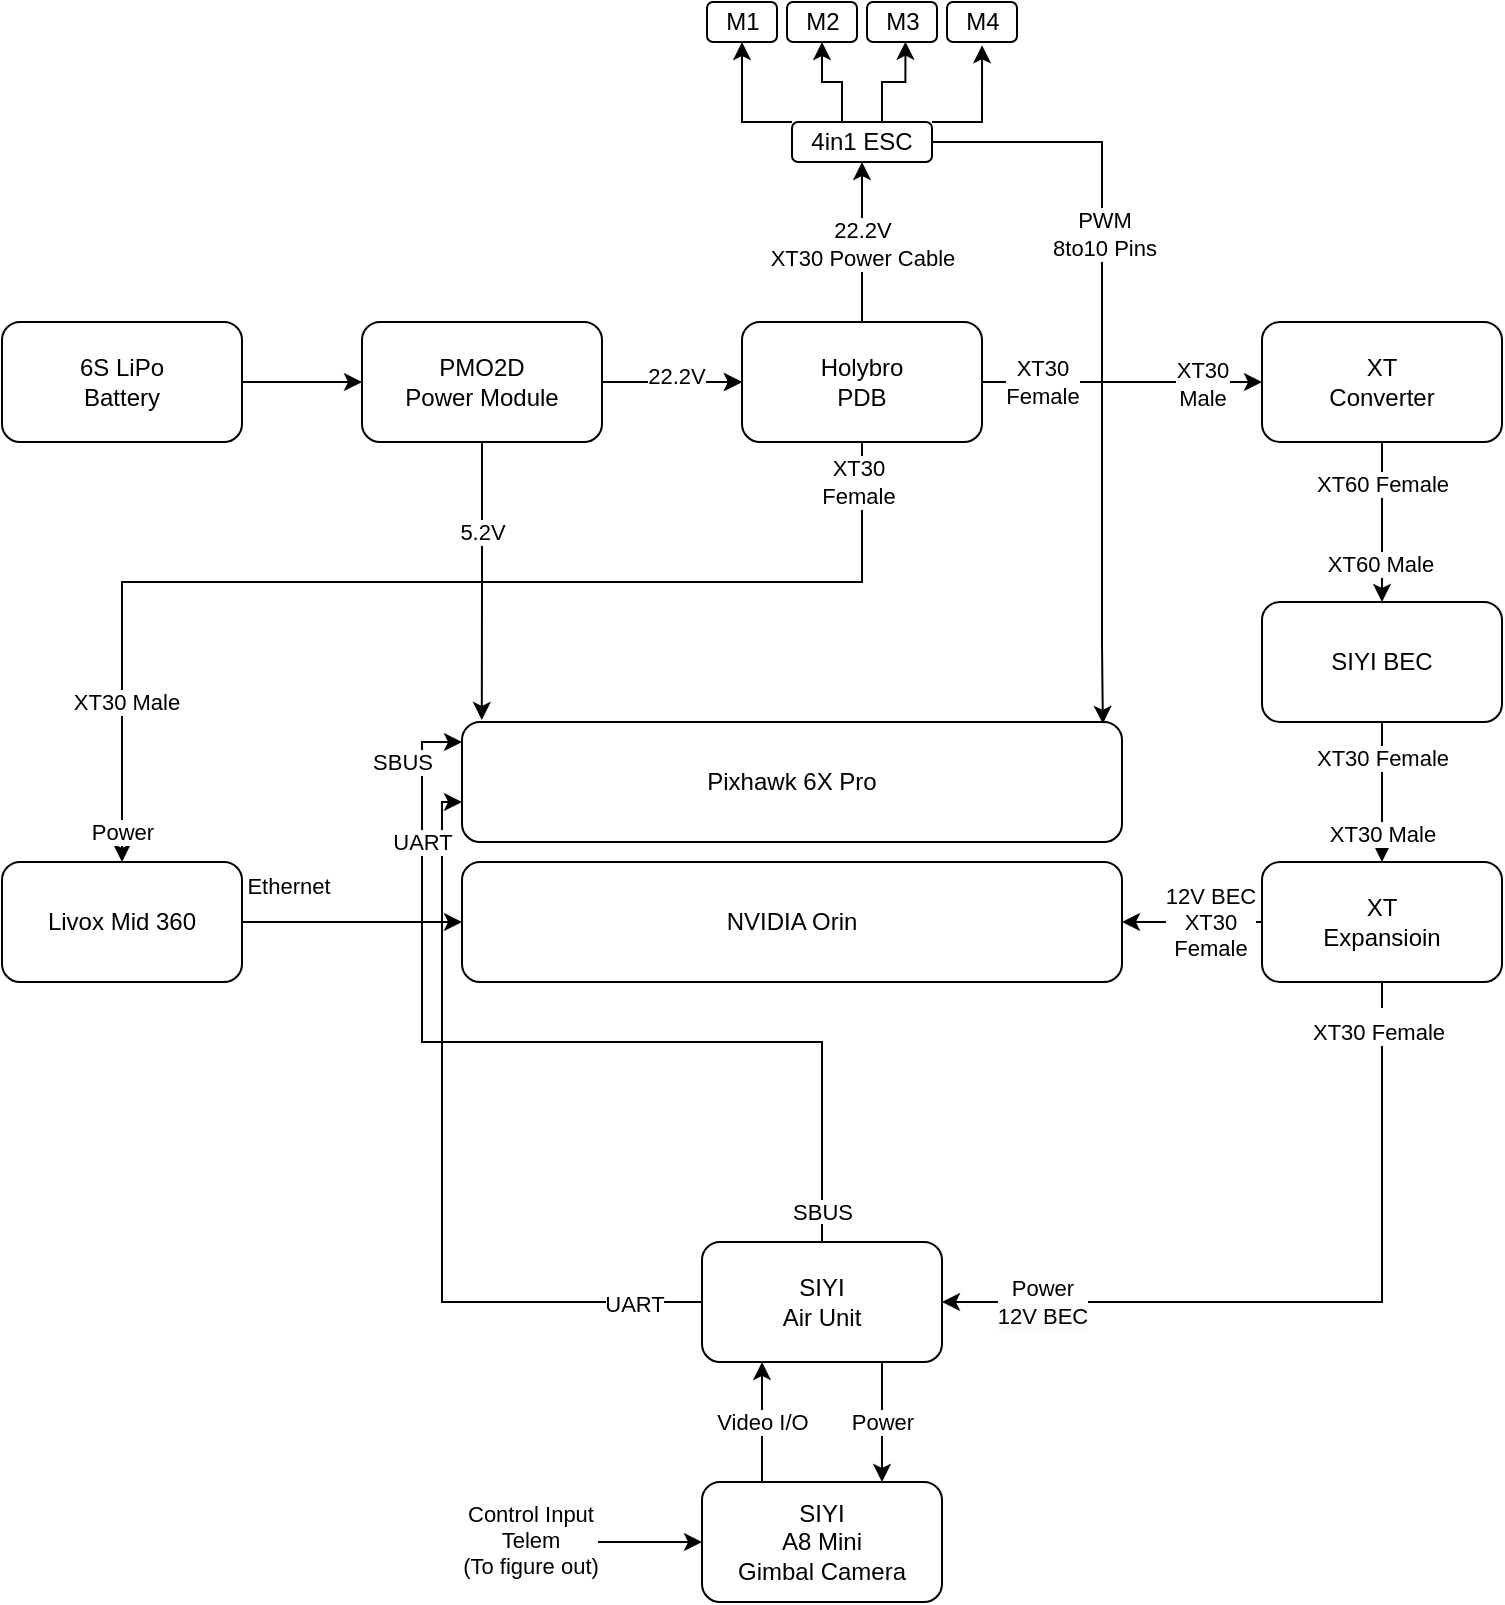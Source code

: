 <mxfile version="27.1.6">
  <diagram name="Page-1" id="f0pg2FO9zwi2OP2gCAOi">
    <mxGraphModel dx="1665" dy="798" grid="1" gridSize="10" guides="1" tooltips="1" connect="1" arrows="1" fold="1" page="1" pageScale="1" pageWidth="850" pageHeight="1100" math="0" shadow="0">
      <root>
        <mxCell id="0" />
        <mxCell id="1" parent="0" />
        <mxCell id="3ecsKDY-iE67Iaf59QVf-1" value="Pixhawk 6X Pro" style="rounded=1;whiteSpace=wrap;html=1;" parent="1" vertex="1">
          <mxGeometry x="240" y="370" width="330" height="60" as="geometry" />
        </mxCell>
        <mxCell id="3ecsKDY-iE67Iaf59QVf-7" style="edgeStyle=orthogonalEdgeStyle;rounded=0;orthogonalLoop=1;jettySize=auto;html=1;entryX=0;entryY=0.5;entryDx=0;entryDy=0;" parent="1" source="3ecsKDY-iE67Iaf59QVf-10" target="3ecsKDY-iE67Iaf59QVf-68" edge="1">
          <mxGeometry relative="1" as="geometry">
            <mxPoint x="239.64" y="522.36" as="targetPoint" />
          </mxGeometry>
        </mxCell>
        <mxCell id="3ecsKDY-iE67Iaf59QVf-8" value="Ethernet" style="edgeLabel;html=1;align=center;verticalAlign=middle;resizable=0;points=[];" parent="3ecsKDY-iE67Iaf59QVf-7" vertex="1" connectable="0">
          <mxGeometry x="-0.108" y="1" relative="1" as="geometry">
            <mxPoint x="-26" y="-17" as="offset" />
          </mxGeometry>
        </mxCell>
        <mxCell id="3ecsKDY-iE67Iaf59QVf-10" value="Livox Mid 360" style="rounded=1;whiteSpace=wrap;html=1;" parent="1" vertex="1">
          <mxGeometry x="10" y="440" width="120" height="60" as="geometry" />
        </mxCell>
        <mxCell id="3ecsKDY-iE67Iaf59QVf-11" style="edgeStyle=orthogonalEdgeStyle;rounded=0;orthogonalLoop=1;jettySize=auto;html=1;entryX=0.25;entryY=1;entryDx=0;entryDy=0;exitX=0.25;exitY=0;exitDx=0;exitDy=0;" parent="1" source="3ecsKDY-iE67Iaf59QVf-14" target="3ecsKDY-iE67Iaf59QVf-17" edge="1">
          <mxGeometry relative="1" as="geometry" />
        </mxCell>
        <mxCell id="3ecsKDY-iE67Iaf59QVf-12" value="Video I/O" style="edgeLabel;html=1;align=center;verticalAlign=middle;resizable=0;points=[];" parent="3ecsKDY-iE67Iaf59QVf-11" vertex="1" connectable="0">
          <mxGeometry x="0.24" relative="1" as="geometry">
            <mxPoint y="7" as="offset" />
          </mxGeometry>
        </mxCell>
        <mxCell id="3ecsKDY-iE67Iaf59QVf-13" style="edgeStyle=orthogonalEdgeStyle;rounded=0;orthogonalLoop=1;jettySize=auto;html=1;strokeColor=none;" parent="1" source="3ecsKDY-iE67Iaf59QVf-14" edge="1">
          <mxGeometry relative="1" as="geometry">
            <mxPoint x="400" y="760" as="targetPoint" />
          </mxGeometry>
        </mxCell>
        <mxCell id="3ecsKDY-iE67Iaf59QVf-14" value="&lt;div&gt;SIYI&lt;/div&gt;&lt;div&gt;A8 Mini&lt;/div&gt;&lt;div&gt;Gimbal Camera&lt;/div&gt;" style="rounded=1;whiteSpace=wrap;html=1;" parent="1" vertex="1">
          <mxGeometry x="360" y="750" width="120" height="60" as="geometry" />
        </mxCell>
        <mxCell id="3ecsKDY-iE67Iaf59QVf-15" style="edgeStyle=orthogonalEdgeStyle;rounded=0;orthogonalLoop=1;jettySize=auto;html=1;entryX=0;entryY=0.167;entryDx=0;entryDy=0;exitX=0.5;exitY=0;exitDx=0;exitDy=0;entryPerimeter=0;" parent="1" source="3ecsKDY-iE67Iaf59QVf-17" target="3ecsKDY-iE67Iaf59QVf-1" edge="1">
          <mxGeometry relative="1" as="geometry">
            <mxPoint x="550" y="570" as="targetPoint" />
            <mxPoint x="550" y="620" as="sourcePoint" />
          </mxGeometry>
        </mxCell>
        <mxCell id="3ecsKDY-iE67Iaf59QVf-16" value="&lt;div&gt;SBUS&lt;/div&gt;" style="edgeLabel;html=1;align=center;verticalAlign=middle;resizable=0;points=[];" parent="3ecsKDY-iE67Iaf59QVf-15" vertex="1" connectable="0">
          <mxGeometry x="-0.025" y="2" relative="1" as="geometry">
            <mxPoint x="-81" y="-142" as="offset" />
          </mxGeometry>
        </mxCell>
        <mxCell id="3ecsKDY-iE67Iaf59QVf-17" value="&lt;div&gt;SIYI&lt;/div&gt;&lt;div&gt;Air Unit&lt;/div&gt;" style="rounded=1;whiteSpace=wrap;html=1;" parent="1" vertex="1">
          <mxGeometry x="360" y="630" width="120" height="60" as="geometry" />
        </mxCell>
        <mxCell id="3ecsKDY-iE67Iaf59QVf-18" value="" style="endArrow=classic;html=1;rounded=0;entryX=0;entryY=0.5;entryDx=0;entryDy=0;" parent="1" target="3ecsKDY-iE67Iaf59QVf-14" edge="1">
          <mxGeometry width="50" height="50" relative="1" as="geometry">
            <mxPoint x="300" y="780" as="sourcePoint" />
            <mxPoint x="400" y="730" as="targetPoint" />
          </mxGeometry>
        </mxCell>
        <mxCell id="3ecsKDY-iE67Iaf59QVf-19" value="Control Input&lt;div&gt;Telem&lt;/div&gt;&lt;div&gt;(To figure out)&lt;/div&gt;" style="edgeLabel;html=1;align=center;verticalAlign=middle;resizable=0;points=[];" parent="3ecsKDY-iE67Iaf59QVf-18" vertex="1" connectable="0">
          <mxGeometry x="-0.56" y="1" relative="1" as="geometry">
            <mxPoint x="-39" as="offset" />
          </mxGeometry>
        </mxCell>
        <mxCell id="3ecsKDY-iE67Iaf59QVf-20" value="" style="endArrow=classic;html=1;rounded=0;entryX=0.75;entryY=0;entryDx=0;entryDy=0;exitX=0.75;exitY=1;exitDx=0;exitDy=0;" parent="1" source="3ecsKDY-iE67Iaf59QVf-17" target="3ecsKDY-iE67Iaf59QVf-14" edge="1">
          <mxGeometry width="50" height="50" relative="1" as="geometry">
            <mxPoint x="280" y="660" as="sourcePoint" />
            <mxPoint x="350" y="620" as="targetPoint" />
            <Array as="points" />
          </mxGeometry>
        </mxCell>
        <mxCell id="3ecsKDY-iE67Iaf59QVf-21" value="Power" style="edgeLabel;html=1;align=center;verticalAlign=middle;resizable=0;points=[];" parent="3ecsKDY-iE67Iaf59QVf-20" vertex="1" connectable="0">
          <mxGeometry x="-0.41" relative="1" as="geometry">
            <mxPoint y="12" as="offset" />
          </mxGeometry>
        </mxCell>
        <mxCell id="3ecsKDY-iE67Iaf59QVf-22" value="" style="endArrow=classic;html=1;rounded=0;entryX=0;entryY=0.667;entryDx=0;entryDy=0;exitX=0;exitY=0.5;exitDx=0;exitDy=0;edgeStyle=orthogonalEdgeStyle;entryPerimeter=0;" parent="1" source="3ecsKDY-iE67Iaf59QVf-17" target="3ecsKDY-iE67Iaf59QVf-1" edge="1">
          <mxGeometry width="50" height="50" relative="1" as="geometry">
            <mxPoint x="400" y="610" as="sourcePoint" />
            <mxPoint x="300" y="570" as="targetPoint" />
          </mxGeometry>
        </mxCell>
        <mxCell id="3ecsKDY-iE67Iaf59QVf-23" value="&lt;div&gt;UART&lt;/div&gt;" style="edgeLabel;html=1;align=center;verticalAlign=middle;resizable=0;points=[];" parent="3ecsKDY-iE67Iaf59QVf-22" vertex="1" connectable="0">
          <mxGeometry x="0.009" y="-1" relative="1" as="geometry">
            <mxPoint x="-11" y="-163" as="offset" />
          </mxGeometry>
        </mxCell>
        <mxCell id="3ecsKDY-iE67Iaf59QVf-24" value="UART" style="edgeLabel;html=1;align=center;verticalAlign=middle;resizable=0;points=[];" parent="3ecsKDY-iE67Iaf59QVf-22" vertex="1" connectable="0">
          <mxGeometry x="-0.825" y="1" relative="1" as="geometry">
            <mxPoint as="offset" />
          </mxGeometry>
        </mxCell>
        <mxCell id="3ecsKDY-iE67Iaf59QVf-28" value="&lt;span style=&quot;font-size: 11px; background-color: rgb(255, 255, 255);&quot;&gt;SBUS&lt;/span&gt;" style="text;html=1;align=center;verticalAlign=middle;resizable=0;points=[];autosize=1;strokeColor=none;fillColor=none;" parent="1" vertex="1">
          <mxGeometry x="395" y="600" width="50" height="30" as="geometry" />
        </mxCell>
        <mxCell id="3ecsKDY-iE67Iaf59QVf-32" style="edgeStyle=orthogonalEdgeStyle;rounded=0;orthogonalLoop=1;jettySize=auto;html=1;" parent="1" source="3ecsKDY-iE67Iaf59QVf-33" target="3ecsKDY-iE67Iaf59QVf-37" edge="1">
          <mxGeometry relative="1" as="geometry" />
        </mxCell>
        <mxCell id="3ecsKDY-iE67Iaf59QVf-33" value="6S LiPo&lt;div&gt;Battery&lt;/div&gt;" style="rounded=1;whiteSpace=wrap;html=1;" parent="1" vertex="1">
          <mxGeometry x="10" y="170" width="120" height="60" as="geometry" />
        </mxCell>
        <mxCell id="3ecsKDY-iE67Iaf59QVf-34" value="" style="edgeStyle=orthogonalEdgeStyle;rounded=0;orthogonalLoop=1;jettySize=auto;html=1;" parent="1" source="3ecsKDY-iE67Iaf59QVf-37" target="3ecsKDY-iE67Iaf59QVf-47" edge="1">
          <mxGeometry relative="1" as="geometry" />
        </mxCell>
        <mxCell id="3ecsKDY-iE67Iaf59QVf-35" value="" style="edgeStyle=orthogonalEdgeStyle;rounded=0;orthogonalLoop=1;jettySize=auto;html=1;" parent="1" source="3ecsKDY-iE67Iaf59QVf-37" target="3ecsKDY-iE67Iaf59QVf-47" edge="1">
          <mxGeometry relative="1" as="geometry" />
        </mxCell>
        <mxCell id="3ecsKDY-iE67Iaf59QVf-36" value="22.2V" style="edgeLabel;html=1;align=center;verticalAlign=middle;resizable=0;points=[];" parent="3ecsKDY-iE67Iaf59QVf-35" vertex="1" connectable="0">
          <mxGeometry x="0.061" y="3" relative="1" as="geometry">
            <mxPoint as="offset" />
          </mxGeometry>
        </mxCell>
        <mxCell id="3ecsKDY-iE67Iaf59QVf-37" value="PMO2D&lt;div&gt;Power Module&lt;/div&gt;" style="rounded=1;whiteSpace=wrap;html=1;" parent="1" vertex="1">
          <mxGeometry x="190" y="170" width="120" height="60" as="geometry" />
        </mxCell>
        <mxCell id="3ecsKDY-iE67Iaf59QVf-38" style="edgeStyle=orthogonalEdgeStyle;rounded=0;orthogonalLoop=1;jettySize=auto;html=1;entryX=0.5;entryY=1;entryDx=0;entryDy=0;" parent="1" source="3ecsKDY-iE67Iaf59QVf-47" target="3ecsKDY-iE67Iaf59QVf-50" edge="1">
          <mxGeometry relative="1" as="geometry" />
        </mxCell>
        <mxCell id="3ecsKDY-iE67Iaf59QVf-39" value="22.2V&lt;div&gt;XT30 Power Cable&lt;/div&gt;" style="edgeLabel;html=1;align=center;verticalAlign=middle;resizable=0;points=[];" parent="3ecsKDY-iE67Iaf59QVf-38" vertex="1" connectable="0">
          <mxGeometry x="0.392" y="1" relative="1" as="geometry">
            <mxPoint x="1" y="16" as="offset" />
          </mxGeometry>
        </mxCell>
        <mxCell id="3ecsKDY-iE67Iaf59QVf-40" style="edgeStyle=orthogonalEdgeStyle;rounded=0;orthogonalLoop=1;jettySize=auto;html=1;entryX=0.5;entryY=0;entryDx=0;entryDy=0;" parent="1" target="3ecsKDY-iE67Iaf59QVf-10" edge="1">
          <mxGeometry relative="1" as="geometry">
            <mxPoint x="440" y="230" as="sourcePoint" />
            <Array as="points">
              <mxPoint x="440" y="300" />
              <mxPoint x="70" y="300" />
            </Array>
          </mxGeometry>
        </mxCell>
        <mxCell id="3ecsKDY-iE67Iaf59QVf-41" value="XT30&lt;div&gt;Female&lt;/div&gt;" style="edgeLabel;html=1;align=center;verticalAlign=middle;resizable=0;points=[];" parent="3ecsKDY-iE67Iaf59QVf-40" vertex="1" connectable="0">
          <mxGeometry x="-0.962" y="2" relative="1" as="geometry">
            <mxPoint x="-4" y="9" as="offset" />
          </mxGeometry>
        </mxCell>
        <mxCell id="3ecsKDY-iE67Iaf59QVf-42" value="XT30 Male" style="edgeLabel;html=1;align=center;verticalAlign=middle;resizable=0;points=[];" parent="3ecsKDY-iE67Iaf59QVf-40" vertex="1" connectable="0">
          <mxGeometry x="0.81" y="2" relative="1" as="geometry">
            <mxPoint y="-25" as="offset" />
          </mxGeometry>
        </mxCell>
        <mxCell id="3ecsKDY-iE67Iaf59QVf-43" value="Power" style="edgeLabel;html=1;align=center;verticalAlign=middle;resizable=0;points=[];" parent="3ecsKDY-iE67Iaf59QVf-40" vertex="1" connectable="0">
          <mxGeometry x="0.948" relative="1" as="geometry">
            <mxPoint as="offset" />
          </mxGeometry>
        </mxCell>
        <mxCell id="3ecsKDY-iE67Iaf59QVf-44" style="edgeStyle=orthogonalEdgeStyle;rounded=0;orthogonalLoop=1;jettySize=auto;html=1;entryX=0;entryY=0.5;entryDx=0;entryDy=0;" parent="1" source="3ecsKDY-iE67Iaf59QVf-47" target="3ecsKDY-iE67Iaf59QVf-64" edge="1">
          <mxGeometry relative="1" as="geometry">
            <mxPoint x="720" y="450" as="targetPoint" />
          </mxGeometry>
        </mxCell>
        <mxCell id="3ecsKDY-iE67Iaf59QVf-45" value="XT30&lt;div&gt;Female&lt;/div&gt;" style="edgeLabel;html=1;align=center;verticalAlign=middle;resizable=0;points=[];" parent="3ecsKDY-iE67Iaf59QVf-44" vertex="1" connectable="0">
          <mxGeometry x="-0.885" y="2" relative="1" as="geometry">
            <mxPoint x="22" y="2" as="offset" />
          </mxGeometry>
        </mxCell>
        <mxCell id="3ecsKDY-iE67Iaf59QVf-46" value="XT30&lt;div&gt;Male&lt;/div&gt;" style="edgeLabel;html=1;align=center;verticalAlign=middle;resizable=0;points=[];" parent="3ecsKDY-iE67Iaf59QVf-44" vertex="1" connectable="0">
          <mxGeometry x="0.754" y="-1" relative="1" as="geometry">
            <mxPoint x="-13" as="offset" />
          </mxGeometry>
        </mxCell>
        <mxCell id="3ecsKDY-iE67Iaf59QVf-47" value="Holybro&lt;div&gt;PDB&lt;/div&gt;" style="rounded=1;whiteSpace=wrap;html=1;" parent="1" vertex="1">
          <mxGeometry x="380" y="170" width="120" height="60" as="geometry" />
        </mxCell>
        <mxCell id="3ecsKDY-iE67Iaf59QVf-48" style="edgeStyle=orthogonalEdgeStyle;rounded=0;orthogonalLoop=1;jettySize=auto;html=1;entryX=0.5;entryY=1;entryDx=0;entryDy=0;" parent="1" source="3ecsKDY-iE67Iaf59QVf-50" target="3ecsKDY-iE67Iaf59QVf-52" edge="1">
          <mxGeometry relative="1" as="geometry">
            <Array as="points">
              <mxPoint x="430" y="50" />
              <mxPoint x="420" y="50" />
            </Array>
          </mxGeometry>
        </mxCell>
        <mxCell id="3ecsKDY-iE67Iaf59QVf-49" style="edgeStyle=orthogonalEdgeStyle;rounded=0;orthogonalLoop=1;jettySize=auto;html=1;entryX=0.5;entryY=1;entryDx=0;entryDy=0;" parent="1" source="3ecsKDY-iE67Iaf59QVf-50" target="3ecsKDY-iE67Iaf59QVf-51" edge="1">
          <mxGeometry relative="1" as="geometry">
            <Array as="points">
              <mxPoint x="380" y="70" />
            </Array>
          </mxGeometry>
        </mxCell>
        <mxCell id="3ecsKDY-iE67Iaf59QVf-50" value="4in1 ESC" style="rounded=1;whiteSpace=wrap;html=1;" parent="1" vertex="1">
          <mxGeometry x="405" y="70" width="70" height="20" as="geometry" />
        </mxCell>
        <mxCell id="3ecsKDY-iE67Iaf59QVf-51" value="M1" style="rounded=1;whiteSpace=wrap;html=1;" parent="1" vertex="1">
          <mxGeometry x="362.5" y="10" width="35" height="20" as="geometry" />
        </mxCell>
        <mxCell id="3ecsKDY-iE67Iaf59QVf-52" value="M2" style="rounded=1;whiteSpace=wrap;html=1;" parent="1" vertex="1">
          <mxGeometry x="402.5" y="10" width="35" height="20" as="geometry" />
        </mxCell>
        <mxCell id="3ecsKDY-iE67Iaf59QVf-53" value="M3" style="rounded=1;whiteSpace=wrap;html=1;" parent="1" vertex="1">
          <mxGeometry x="442.5" y="10" width="35" height="20" as="geometry" />
        </mxCell>
        <mxCell id="3ecsKDY-iE67Iaf59QVf-54" value="M4" style="rounded=1;whiteSpace=wrap;html=1;" parent="1" vertex="1">
          <mxGeometry x="482.5" y="10" width="35" height="20" as="geometry" />
        </mxCell>
        <mxCell id="3ecsKDY-iE67Iaf59QVf-55" style="edgeStyle=orthogonalEdgeStyle;rounded=0;orthogonalLoop=1;jettySize=auto;html=1;entryX=0.549;entryY=0.993;entryDx=0;entryDy=0;entryPerimeter=0;exitX=0.5;exitY=0;exitDx=0;exitDy=0;" parent="1" source="3ecsKDY-iE67Iaf59QVf-50" target="3ecsKDY-iE67Iaf59QVf-53" edge="1">
          <mxGeometry relative="1" as="geometry">
            <Array as="points">
              <mxPoint x="450" y="70" />
              <mxPoint x="450" y="50" />
              <mxPoint x="462" y="50" />
            </Array>
          </mxGeometry>
        </mxCell>
        <mxCell id="3ecsKDY-iE67Iaf59QVf-56" style="edgeStyle=orthogonalEdgeStyle;rounded=0;orthogonalLoop=1;jettySize=auto;html=1;entryX=0.501;entryY=1.082;entryDx=0;entryDy=0;entryPerimeter=0;" parent="1" source="3ecsKDY-iE67Iaf59QVf-50" target="3ecsKDY-iE67Iaf59QVf-54" edge="1">
          <mxGeometry relative="1" as="geometry">
            <Array as="points">
              <mxPoint x="500" y="70" />
            </Array>
          </mxGeometry>
        </mxCell>
        <mxCell id="3ecsKDY-iE67Iaf59QVf-57" style="edgeStyle=orthogonalEdgeStyle;rounded=0;orthogonalLoop=1;jettySize=auto;html=1;entryX=0.971;entryY=0.015;entryDx=0;entryDy=0;entryPerimeter=0;" parent="1" source="3ecsKDY-iE67Iaf59QVf-50" target="3ecsKDY-iE67Iaf59QVf-1" edge="1">
          <mxGeometry relative="1" as="geometry">
            <Array as="points">
              <mxPoint x="560" y="80" />
              <mxPoint x="560" y="331" />
            </Array>
          </mxGeometry>
        </mxCell>
        <mxCell id="3ecsKDY-iE67Iaf59QVf-58" value="PWM&lt;div&gt;8to10 Pins&lt;/div&gt;" style="edgeLabel;html=1;align=center;verticalAlign=middle;resizable=0;points=[];" parent="3ecsKDY-iE67Iaf59QVf-57" vertex="1" connectable="0">
          <mxGeometry x="-0.307" y="1" relative="1" as="geometry">
            <mxPoint as="offset" />
          </mxGeometry>
        </mxCell>
        <mxCell id="3ecsKDY-iE67Iaf59QVf-59" style="edgeStyle=orthogonalEdgeStyle;rounded=0;orthogonalLoop=1;jettySize=auto;html=1;entryX=0.03;entryY=-0.017;entryDx=0;entryDy=0;entryPerimeter=0;" parent="1" source="3ecsKDY-iE67Iaf59QVf-37" target="3ecsKDY-iE67Iaf59QVf-1" edge="1">
          <mxGeometry relative="1" as="geometry" />
        </mxCell>
        <mxCell id="3ecsKDY-iE67Iaf59QVf-60" value="5.2V" style="edgeLabel;html=1;align=center;verticalAlign=middle;resizable=0;points=[];" parent="3ecsKDY-iE67Iaf59QVf-59" vertex="1" connectable="0">
          <mxGeometry x="-0.354" relative="1" as="geometry">
            <mxPoint as="offset" />
          </mxGeometry>
        </mxCell>
        <mxCell id="3ecsKDY-iE67Iaf59QVf-61" style="edgeStyle=orthogonalEdgeStyle;rounded=0;orthogonalLoop=1;jettySize=auto;html=1;entryX=0.5;entryY=0;entryDx=0;entryDy=0;" parent="1" source="3ecsKDY-iE67Iaf59QVf-64" target="3ecsKDY-iE67Iaf59QVf-67" edge="1">
          <mxGeometry relative="1" as="geometry" />
        </mxCell>
        <mxCell id="3ecsKDY-iE67Iaf59QVf-62" value="XT60&amp;nbsp;&lt;span style=&quot;background-color: light-dark(#ffffff, var(--ge-dark-color, #121212)); color: light-dark(rgb(0, 0, 0), rgb(255, 255, 255));&quot;&gt;Female&lt;/span&gt;" style="edgeLabel;html=1;align=center;verticalAlign=middle;resizable=0;points=[];" parent="3ecsKDY-iE67Iaf59QVf-61" vertex="1" connectable="0">
          <mxGeometry x="-0.756" y="1" relative="1" as="geometry">
            <mxPoint x="-1" y="11" as="offset" />
          </mxGeometry>
        </mxCell>
        <mxCell id="3ecsKDY-iE67Iaf59QVf-63" value="XT60&amp;nbsp;&lt;span style=&quot;background-color: light-dark(#ffffff, var(--ge-dark-color, #121212)); color: light-dark(rgb(0, 0, 0), rgb(255, 255, 255));&quot;&gt;Male&lt;/span&gt;" style="edgeLabel;html=1;align=center;verticalAlign=middle;resizable=0;points=[];" parent="3ecsKDY-iE67Iaf59QVf-61" vertex="1" connectable="0">
          <mxGeometry x="0.523" y="-1" relative="1" as="geometry">
            <mxPoint as="offset" />
          </mxGeometry>
        </mxCell>
        <mxCell id="3ecsKDY-iE67Iaf59QVf-64" value="&lt;div&gt;XT&lt;/div&gt;&lt;div&gt;Converter&lt;/div&gt;" style="rounded=1;whiteSpace=wrap;html=1;" parent="1" vertex="1">
          <mxGeometry x="640" y="170" width="120" height="60" as="geometry" />
        </mxCell>
        <mxCell id="3ecsKDY-iE67Iaf59QVf-65" style="edgeStyle=orthogonalEdgeStyle;rounded=0;orthogonalLoop=1;jettySize=auto;html=1;entryX=1;entryY=0.5;entryDx=0;entryDy=0;exitX=0.5;exitY=1;exitDx=0;exitDy=0;" parent="1" source="3ecsKDY-iE67Iaf59QVf-74" target="3ecsKDY-iE67Iaf59QVf-17" edge="1">
          <mxGeometry relative="1" as="geometry">
            <mxPoint x="680" y="660" as="sourcePoint" />
          </mxGeometry>
        </mxCell>
        <mxCell id="3ecsKDY-iE67Iaf59QVf-66" value="&lt;span style=&quot;color: rgb(0, 0, 0); background-color: rgb(255, 255, 255); float: none; display: inline !important;&quot;&gt;Power&lt;/span&gt;&lt;div style=&quot;color: rgb(0, 0, 0); background-color: rgb(251, 251, 251);&quot;&gt;12V BEC&lt;/div&gt;" style="edgeLabel;html=1;align=center;verticalAlign=middle;resizable=0;points=[];" parent="3ecsKDY-iE67Iaf59QVf-65" vertex="1" connectable="0">
          <mxGeometry x="-0.084" relative="1" as="geometry">
            <mxPoint x="-156" as="offset" />
          </mxGeometry>
        </mxCell>
        <mxCell id="3ecsKDY-iE67Iaf59QVf-79" value="&amp;nbsp;" style="edgeLabel;html=1;align=center;verticalAlign=middle;resizable=0;points=[];" parent="3ecsKDY-iE67Iaf59QVf-65" vertex="1" connectable="0">
          <mxGeometry x="-0.902" relative="1" as="geometry">
            <mxPoint as="offset" />
          </mxGeometry>
        </mxCell>
        <mxCell id="3ecsKDY-iE67Iaf59QVf-80" value="XT30&amp;nbsp;&lt;span style=&quot;background-color: light-dark(#ffffff, var(--ge-dark-color, #121212)); color: light-dark(rgb(0, 0, 0), rgb(255, 255, 255));&quot;&gt;Female&lt;/span&gt;" style="edgeLabel;html=1;align=center;verticalAlign=middle;resizable=0;points=[];" parent="3ecsKDY-iE67Iaf59QVf-65" vertex="1" connectable="0">
          <mxGeometry x="-0.871" y="-2" relative="1" as="geometry">
            <mxPoint as="offset" />
          </mxGeometry>
        </mxCell>
        <mxCell id="3ecsKDY-iE67Iaf59QVf-75" style="edgeStyle=orthogonalEdgeStyle;rounded=0;orthogonalLoop=1;jettySize=auto;html=1;entryX=0.5;entryY=0;entryDx=0;entryDy=0;" parent="1" source="3ecsKDY-iE67Iaf59QVf-67" target="3ecsKDY-iE67Iaf59QVf-74" edge="1">
          <mxGeometry relative="1" as="geometry" />
        </mxCell>
        <mxCell id="3ecsKDY-iE67Iaf59QVf-76" value="XT30&amp;nbsp;&lt;span style=&quot;background-color: light-dark(#ffffff, var(--ge-dark-color, #121212)); color: light-dark(rgb(0, 0, 0), rgb(255, 255, 255));&quot;&gt;Female&lt;/span&gt;" style="edgeLabel;html=1;align=center;verticalAlign=middle;resizable=0;points=[];" parent="3ecsKDY-iE67Iaf59QVf-75" vertex="1" connectable="0">
          <mxGeometry x="-0.489" relative="1" as="geometry">
            <mxPoint as="offset" />
          </mxGeometry>
        </mxCell>
        <mxCell id="3ecsKDY-iE67Iaf59QVf-82" value="XT30&amp;nbsp;&lt;span style=&quot;background-color: light-dark(#ffffff, var(--ge-dark-color, #121212)); color: light-dark(rgb(0, 0, 0), rgb(255, 255, 255));&quot;&gt;Male&lt;/span&gt;" style="edgeLabel;html=1;align=center;verticalAlign=middle;resizable=0;points=[];" parent="3ecsKDY-iE67Iaf59QVf-75" vertex="1" connectable="0">
          <mxGeometry x="0.599" relative="1" as="geometry">
            <mxPoint as="offset" />
          </mxGeometry>
        </mxCell>
        <mxCell id="3ecsKDY-iE67Iaf59QVf-67" value="&lt;div&gt;SIYI BEC&lt;/div&gt;" style="rounded=1;whiteSpace=wrap;html=1;" parent="1" vertex="1">
          <mxGeometry x="640" y="310" width="120" height="60" as="geometry" />
        </mxCell>
        <mxCell id="3ecsKDY-iE67Iaf59QVf-68" value="NVIDIA Orin" style="rounded=1;whiteSpace=wrap;html=1;" parent="1" vertex="1">
          <mxGeometry x="240" y="440" width="330" height="60" as="geometry" />
        </mxCell>
        <mxCell id="3ecsKDY-iE67Iaf59QVf-77" style="edgeStyle=orthogonalEdgeStyle;rounded=0;orthogonalLoop=1;jettySize=auto;html=1;entryX=1;entryY=0.5;entryDx=0;entryDy=0;" parent="1" source="3ecsKDY-iE67Iaf59QVf-74" target="3ecsKDY-iE67Iaf59QVf-68" edge="1">
          <mxGeometry relative="1" as="geometry" />
        </mxCell>
        <mxCell id="3ecsKDY-iE67Iaf59QVf-81" value="&lt;div&gt;12V BEC&lt;/div&gt;XT30&lt;div&gt;Female&lt;/div&gt;" style="edgeLabel;html=1;align=center;verticalAlign=middle;resizable=0;points=[];" parent="3ecsKDY-iE67Iaf59QVf-77" vertex="1" connectable="0">
          <mxGeometry x="-0.238" relative="1" as="geometry">
            <mxPoint as="offset" />
          </mxGeometry>
        </mxCell>
        <mxCell id="3ecsKDY-iE67Iaf59QVf-74" value="&lt;div&gt;XT&lt;/div&gt;&lt;div&gt;Expansioin&lt;/div&gt;" style="rounded=1;whiteSpace=wrap;html=1;" parent="1" vertex="1">
          <mxGeometry x="640" y="440" width="120" height="60" as="geometry" />
        </mxCell>
      </root>
    </mxGraphModel>
  </diagram>
</mxfile>
